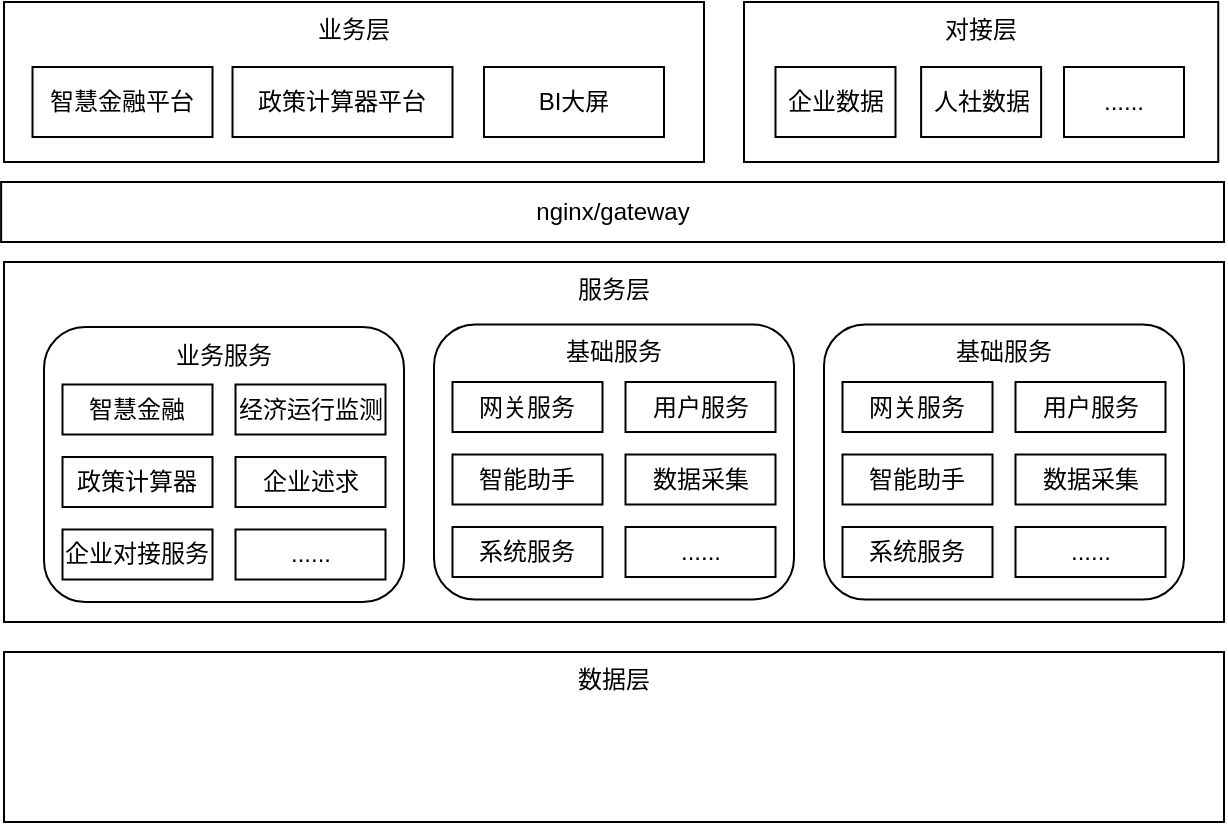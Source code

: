 <mxfile version="21.6.9" type="github">
  <diagram name="第 1 页" id="PB_nf5uyEakX5CC_Q3U3">
    <mxGraphModel dx="1164" dy="618" grid="1" gridSize="10" guides="1" tooltips="1" connect="1" arrows="1" fold="1" page="1" pageScale="1" pageWidth="827" pageHeight="1169" math="0" shadow="0">
      <root>
        <mxCell id="0" />
        <mxCell id="1" parent="0" />
        <mxCell id="RwFWexjP3_oaEFjTqjFq-1" value="业务层" style="rounded=0;whiteSpace=wrap;html=1;verticalAlign=top;" vertex="1" parent="1">
          <mxGeometry x="160" y="170" width="350" height="80" as="geometry" />
        </mxCell>
        <mxCell id="RwFWexjP3_oaEFjTqjFq-2" value="智慧金融平台" style="rounded=0;whiteSpace=wrap;html=1;" vertex="1" parent="1">
          <mxGeometry x="174.25" y="202.5" width="90" height="35" as="geometry" />
        </mxCell>
        <mxCell id="RwFWexjP3_oaEFjTqjFq-5" value="政策计算器平台" style="rounded=0;whiteSpace=wrap;html=1;" vertex="1" parent="1">
          <mxGeometry x="274.25" y="202.5" width="110" height="35" as="geometry" />
        </mxCell>
        <mxCell id="RwFWexjP3_oaEFjTqjFq-9" value="服务层" style="rounded=0;whiteSpace=wrap;html=1;verticalAlign=top;" vertex="1" parent="1">
          <mxGeometry x="160" y="300" width="610" height="180" as="geometry" />
        </mxCell>
        <mxCell id="RwFWexjP3_oaEFjTqjFq-16" value="&lt;div style=&quot;&quot;&gt;&lt;span style=&quot;background-color: initial;&quot;&gt;业务服务&lt;/span&gt;&lt;/div&gt;" style="rounded=1;whiteSpace=wrap;html=1;align=center;verticalAlign=top;" vertex="1" parent="1">
          <mxGeometry x="180" y="332.5" width="180" height="137.5" as="geometry" />
        </mxCell>
        <mxCell id="RwFWexjP3_oaEFjTqjFq-17" value="智慧金融" style="rounded=0;whiteSpace=wrap;html=1;" vertex="1" parent="1">
          <mxGeometry x="189.25" y="361.25" width="75" height="25" as="geometry" />
        </mxCell>
        <mxCell id="RwFWexjP3_oaEFjTqjFq-18" value="经济运行监测" style="rounded=0;whiteSpace=wrap;html=1;" vertex="1" parent="1">
          <mxGeometry x="275.75" y="361.25" width="75" height="25" as="geometry" />
        </mxCell>
        <mxCell id="RwFWexjP3_oaEFjTqjFq-19" value="政策计算器" style="rounded=0;whiteSpace=wrap;html=1;" vertex="1" parent="1">
          <mxGeometry x="189.25" y="397.5" width="75" height="25" as="geometry" />
        </mxCell>
        <mxCell id="RwFWexjP3_oaEFjTqjFq-20" value="企业述求" style="rounded=0;whiteSpace=wrap;html=1;" vertex="1" parent="1">
          <mxGeometry x="275.75" y="397.5" width="75" height="25" as="geometry" />
        </mxCell>
        <mxCell id="RwFWexjP3_oaEFjTqjFq-23" value="......" style="rounded=0;whiteSpace=wrap;html=1;" vertex="1" parent="1">
          <mxGeometry x="275.75" y="433.75" width="75" height="25" as="geometry" />
        </mxCell>
        <mxCell id="RwFWexjP3_oaEFjTqjFq-24" value="企业对接服务" style="rounded=0;whiteSpace=wrap;html=1;" vertex="1" parent="1">
          <mxGeometry x="189.25" y="433.75" width="75" height="25" as="geometry" />
        </mxCell>
        <mxCell id="RwFWexjP3_oaEFjTqjFq-25" value="&lt;div style=&quot;&quot;&gt;&lt;span style=&quot;background-color: initial;&quot;&gt;基础服务&lt;/span&gt;&lt;/div&gt;" style="rounded=1;whiteSpace=wrap;html=1;align=center;verticalAlign=top;" vertex="1" parent="1">
          <mxGeometry x="375" y="331.25" width="180" height="137.5" as="geometry" />
        </mxCell>
        <mxCell id="RwFWexjP3_oaEFjTqjFq-26" value="网关服务" style="rounded=0;whiteSpace=wrap;html=1;" vertex="1" parent="1">
          <mxGeometry x="384.25" y="360" width="75" height="25" as="geometry" />
        </mxCell>
        <mxCell id="RwFWexjP3_oaEFjTqjFq-27" value="用户服务" style="rounded=0;whiteSpace=wrap;html=1;" vertex="1" parent="1">
          <mxGeometry x="470.75" y="360" width="75" height="25" as="geometry" />
        </mxCell>
        <mxCell id="RwFWexjP3_oaEFjTqjFq-28" value="智能助手" style="rounded=0;whiteSpace=wrap;html=1;" vertex="1" parent="1">
          <mxGeometry x="384.25" y="396.25" width="75" height="25" as="geometry" />
        </mxCell>
        <mxCell id="RwFWexjP3_oaEFjTqjFq-29" value="数据采集" style="rounded=0;whiteSpace=wrap;html=1;" vertex="1" parent="1">
          <mxGeometry x="470.75" y="396.25" width="75" height="25" as="geometry" />
        </mxCell>
        <mxCell id="RwFWexjP3_oaEFjTqjFq-30" value="......" style="rounded=0;whiteSpace=wrap;html=1;" vertex="1" parent="1">
          <mxGeometry x="470.75" y="432.5" width="75" height="25" as="geometry" />
        </mxCell>
        <mxCell id="RwFWexjP3_oaEFjTqjFq-31" value="系统服务" style="rounded=0;whiteSpace=wrap;html=1;" vertex="1" parent="1">
          <mxGeometry x="384.25" y="432.5" width="75" height="25" as="geometry" />
        </mxCell>
        <mxCell id="RwFWexjP3_oaEFjTqjFq-32" value="&lt;div style=&quot;&quot;&gt;&lt;span style=&quot;background-color: initial;&quot;&gt;基础服务&lt;/span&gt;&lt;/div&gt;" style="rounded=1;whiteSpace=wrap;html=1;align=center;verticalAlign=top;" vertex="1" parent="1">
          <mxGeometry x="570" y="331.25" width="180" height="137.5" as="geometry" />
        </mxCell>
        <mxCell id="RwFWexjP3_oaEFjTqjFq-33" value="网关服务" style="rounded=0;whiteSpace=wrap;html=1;" vertex="1" parent="1">
          <mxGeometry x="579.25" y="360" width="75" height="25" as="geometry" />
        </mxCell>
        <mxCell id="RwFWexjP3_oaEFjTqjFq-34" value="用户服务" style="rounded=0;whiteSpace=wrap;html=1;" vertex="1" parent="1">
          <mxGeometry x="665.75" y="360" width="75" height="25" as="geometry" />
        </mxCell>
        <mxCell id="RwFWexjP3_oaEFjTqjFq-35" value="智能助手" style="rounded=0;whiteSpace=wrap;html=1;" vertex="1" parent="1">
          <mxGeometry x="579.25" y="396.25" width="75" height="25" as="geometry" />
        </mxCell>
        <mxCell id="RwFWexjP3_oaEFjTqjFq-36" value="数据采集" style="rounded=0;whiteSpace=wrap;html=1;" vertex="1" parent="1">
          <mxGeometry x="665.75" y="396.25" width="75" height="25" as="geometry" />
        </mxCell>
        <mxCell id="RwFWexjP3_oaEFjTqjFq-37" value="......" style="rounded=0;whiteSpace=wrap;html=1;" vertex="1" parent="1">
          <mxGeometry x="665.75" y="432.5" width="75" height="25" as="geometry" />
        </mxCell>
        <mxCell id="RwFWexjP3_oaEFjTqjFq-38" value="系统服务" style="rounded=0;whiteSpace=wrap;html=1;" vertex="1" parent="1">
          <mxGeometry x="579.25" y="432.5" width="75" height="25" as="geometry" />
        </mxCell>
        <mxCell id="RwFWexjP3_oaEFjTqjFq-39" value="BI大屏" style="rounded=0;whiteSpace=wrap;html=1;" vertex="1" parent="1">
          <mxGeometry x="400" y="202.5" width="90" height="35" as="geometry" />
        </mxCell>
        <mxCell id="RwFWexjP3_oaEFjTqjFq-40" value="对接层" style="rounded=0;whiteSpace=wrap;html=1;verticalAlign=top;" vertex="1" parent="1">
          <mxGeometry x="530" y="170" width="237.12" height="80" as="geometry" />
        </mxCell>
        <mxCell id="RwFWexjP3_oaEFjTqjFq-41" value="企业数据" style="rounded=0;whiteSpace=wrap;html=1;" vertex="1" parent="1">
          <mxGeometry x="545.75" y="202.5" width="60" height="35" as="geometry" />
        </mxCell>
        <mxCell id="RwFWexjP3_oaEFjTqjFq-42" value="人社数据" style="rounded=0;whiteSpace=wrap;html=1;" vertex="1" parent="1">
          <mxGeometry x="618.56" y="202.5" width="60" height="35" as="geometry" />
        </mxCell>
        <mxCell id="RwFWexjP3_oaEFjTqjFq-43" value="......" style="rounded=0;whiteSpace=wrap;html=1;" vertex="1" parent="1">
          <mxGeometry x="690" y="202.5" width="60" height="35" as="geometry" />
        </mxCell>
        <mxCell id="RwFWexjP3_oaEFjTqjFq-44" value="nginx/gateway" style="rounded=0;whiteSpace=wrap;html=1;" vertex="1" parent="1">
          <mxGeometry x="158.56" y="260" width="611.44" height="30" as="geometry" />
        </mxCell>
        <mxCell id="RwFWexjP3_oaEFjTqjFq-45" value="数据层" style="rounded=0;whiteSpace=wrap;html=1;verticalAlign=top;" vertex="1" parent="1">
          <mxGeometry x="160" y="495" width="610" height="85" as="geometry" />
        </mxCell>
      </root>
    </mxGraphModel>
  </diagram>
</mxfile>
